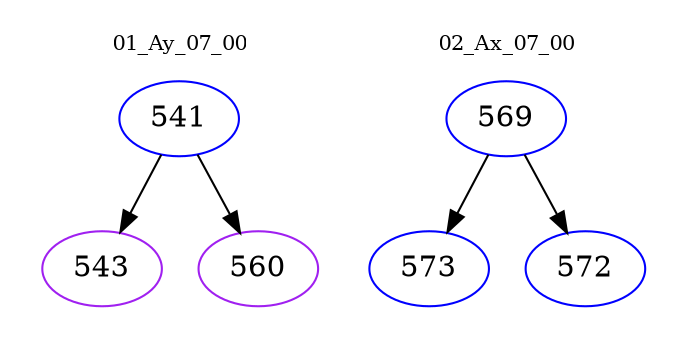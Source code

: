 digraph{
subgraph cluster_0 {
color = white
label = "01_Ay_07_00";
fontsize=10;
T0_541 [label="541", color="blue"]
T0_541 -> T0_543 [color="black"]
T0_543 [label="543", color="purple"]
T0_541 -> T0_560 [color="black"]
T0_560 [label="560", color="purple"]
}
subgraph cluster_1 {
color = white
label = "02_Ax_07_00";
fontsize=10;
T1_569 [label="569", color="blue"]
T1_569 -> T1_573 [color="black"]
T1_573 [label="573", color="blue"]
T1_569 -> T1_572 [color="black"]
T1_572 [label="572", color="blue"]
}
}
